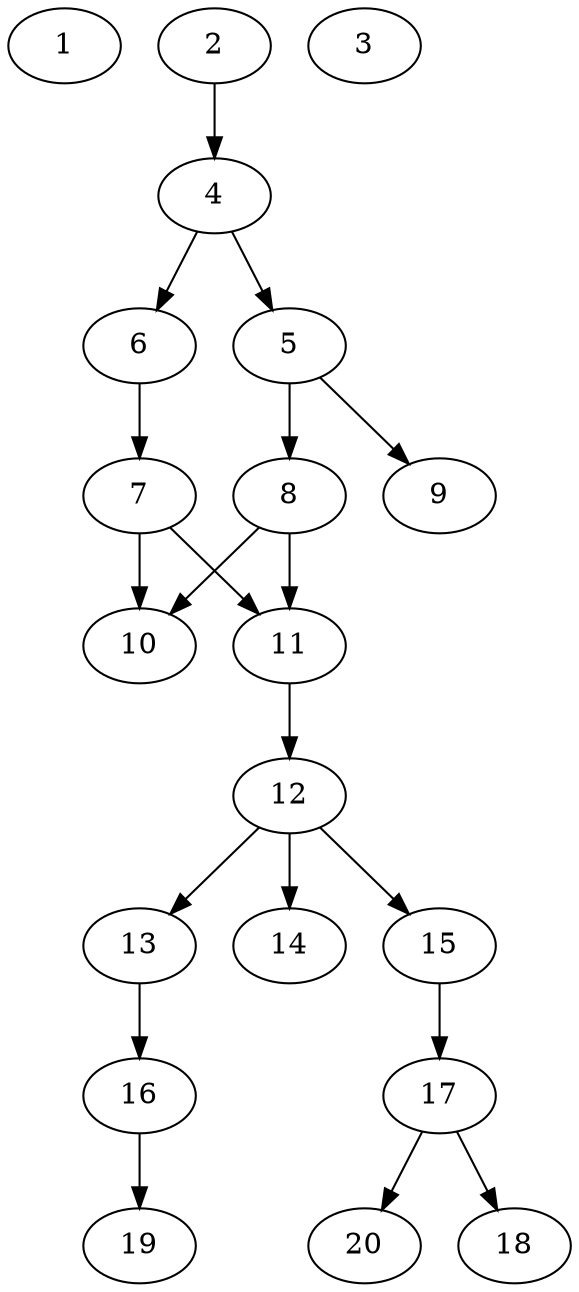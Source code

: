 // DAG automatically generated by daggen at Sat Jul 27 15:35:20 2019
// ./daggen --dot -n 20 --ccr 0.5 --fat 0.4 --regular 0.5 --density 0.5 --mindata 5242880 --maxdata 52428800 
digraph G {
  1 [size="32669696", alpha="0.16", expect_size="16334848"] 
  2 [size="19261440", alpha="0.10", expect_size="9630720"] 
  2 -> 4 [size ="9630720"]
  3 [size="14684160", alpha="0.03", expect_size="7342080"] 
  4 [size="28968960", alpha="0.02", expect_size="14484480"] 
  4 -> 5 [size ="14484480"]
  4 -> 6 [size ="14484480"]
  5 [size="37267456", alpha="0.01", expect_size="18633728"] 
  5 -> 8 [size ="18633728"]
  5 -> 9 [size ="18633728"]
  6 [size="84408320", alpha="0.12", expect_size="42204160"] 
  6 -> 7 [size ="42204160"]
  7 [size="98695168", alpha="0.12", expect_size="49347584"] 
  7 -> 10 [size ="49347584"]
  7 -> 11 [size ="49347584"]
  8 [size="98424832", alpha="0.13", expect_size="49212416"] 
  8 -> 10 [size ="49212416"]
  8 -> 11 [size ="49212416"]
  9 [size="46905344", alpha="0.19", expect_size="23452672"] 
  10 [size="58800128", alpha="0.08", expect_size="29400064"] 
  11 [size="35870720", alpha="0.11", expect_size="17935360"] 
  11 -> 12 [size ="17935360"]
  12 [size="18135040", alpha="0.05", expect_size="9067520"] 
  12 -> 13 [size ="9067520"]
  12 -> 14 [size ="9067520"]
  12 -> 15 [size ="9067520"]
  13 [size="63004672", alpha="0.07", expect_size="31502336"] 
  13 -> 16 [size ="31502336"]
  14 [size="76130304", alpha="0.12", expect_size="38065152"] 
  15 [size="84936704", alpha="0.00", expect_size="42468352"] 
  15 -> 17 [size ="42468352"]
  16 [size="89565184", alpha="0.17", expect_size="44782592"] 
  16 -> 19 [size ="44782592"]
  17 [size="53895168", alpha="0.12", expect_size="26947584"] 
  17 -> 18 [size ="26947584"]
  17 -> 20 [size ="26947584"]
  18 [size="13969408", alpha="0.19", expect_size="6984704"] 
  19 [size="73332736", alpha="0.01", expect_size="36666368"] 
  20 [size="68124672", alpha="0.18", expect_size="34062336"] 
}
